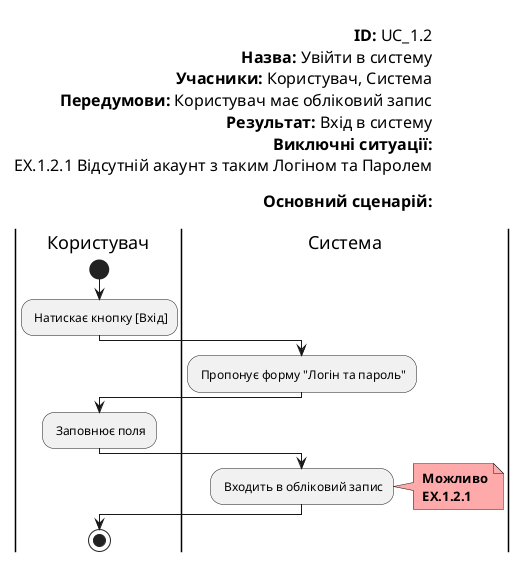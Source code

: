 @startuml
left header
        
        <font color=000 size=16><b>ID:</b> UC_1.2
        <font color=000 size=16><b>Назва:</b> Увійти в систему
        <font color=000 size=16><b>Учасники:</b> Користувач, Система
        <font color=000 size=16><b>Передумови:</b> Користувач має обліковий запис
        <font color=000 size=16><b>Результат:</b> Вхід в систему
        <font color=000 size=16><b>Виключні ситуації:</b>
        <font color=000 size=16> EX.1.2.1 Відсутній акаунт з таким Логіном та Паролем
        
        <font color=000 size=16><b>Основний сценарій:</b>
        
    end header

    |Користувач|
        start
        : Натискає кнопку [Вхід];
    |Система|
        : Пропонує форму "Логін та пароль";
    |Користувач|    
        : Заповнює поля;
    |Система|
        : Входить в обліковий запис;
        note right #ffaaaa
        <b> Можливо
        <b> EX.1.2.1
        end note
    |Користувач|
        stop;
@enduml
